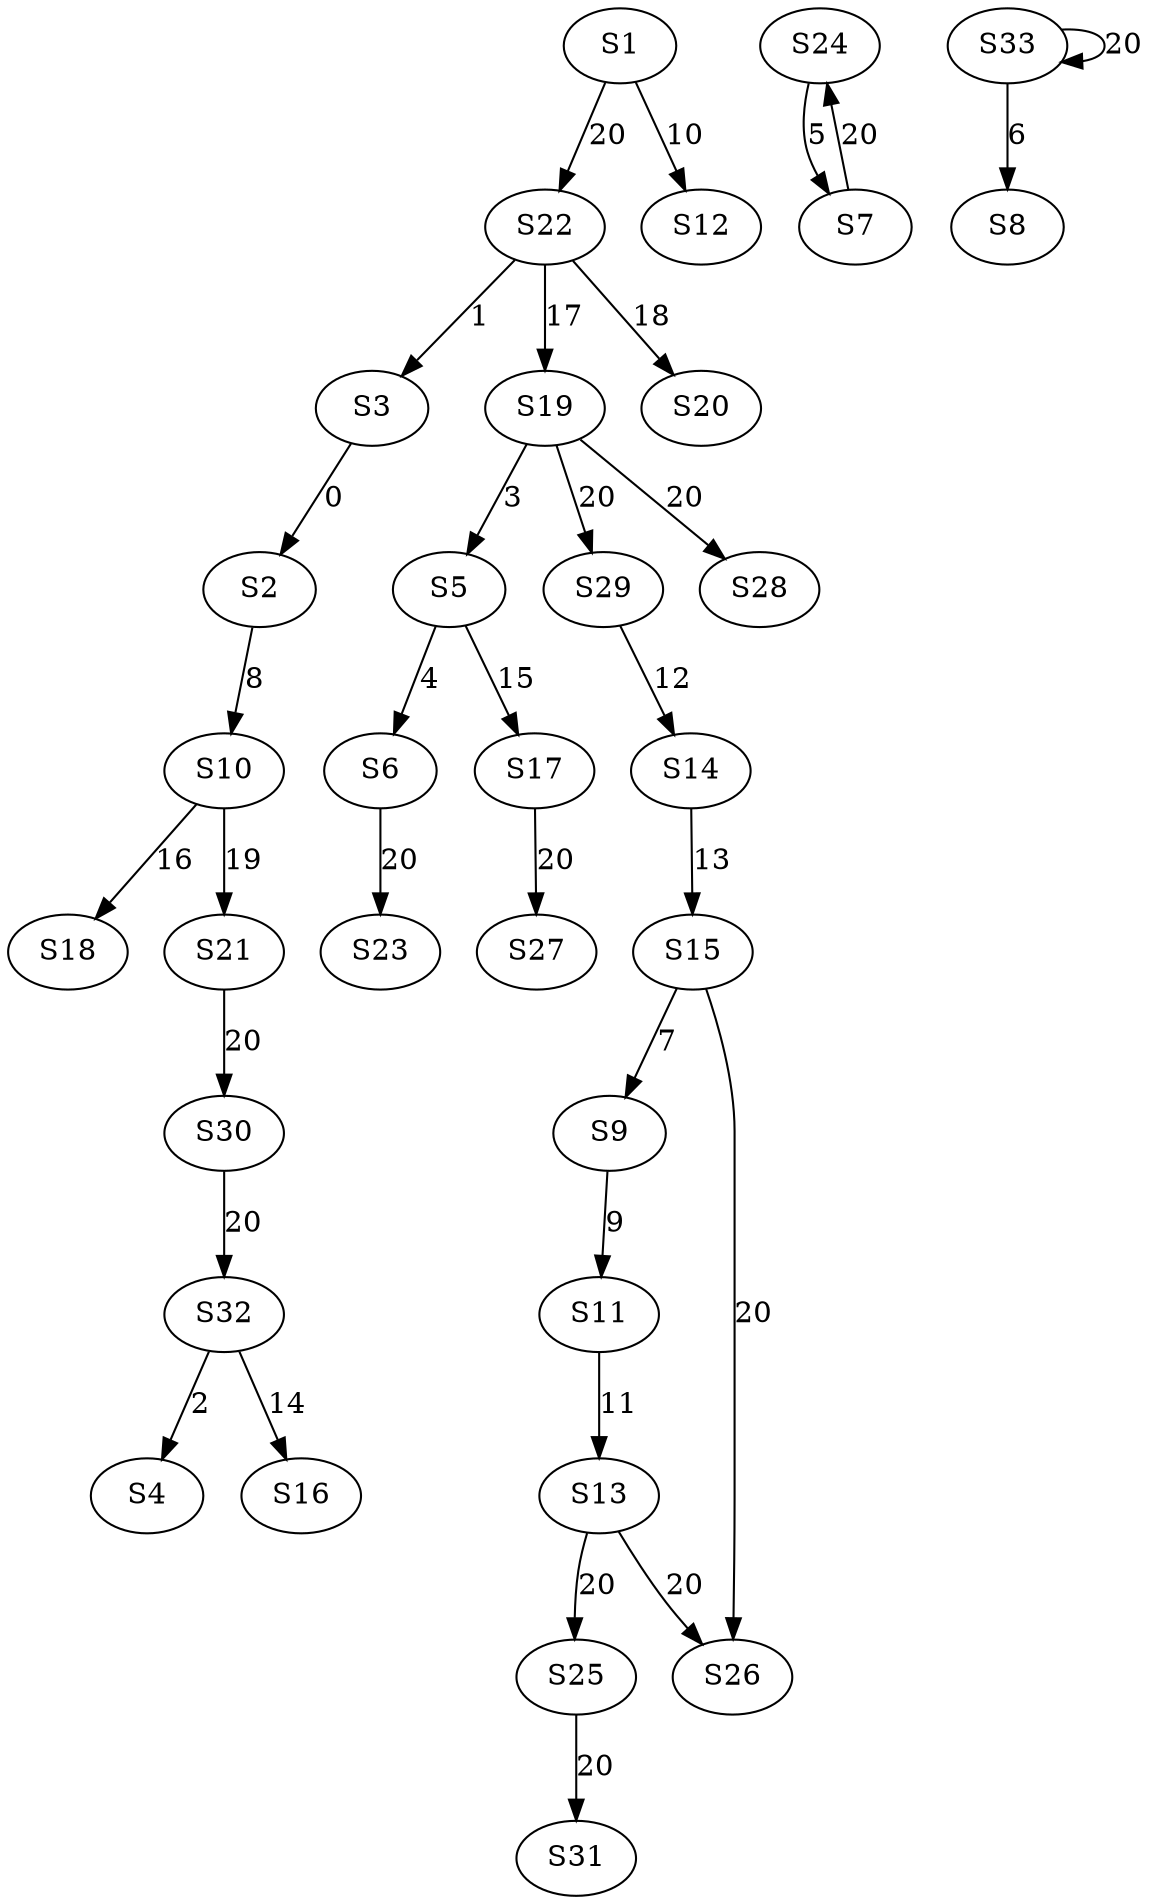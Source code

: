 strict digraph {
	S3 -> S2 [ label = 0 ];
	S22 -> S3 [ label = 1 ];
	S32 -> S4 [ label = 2 ];
	S19 -> S5 [ label = 3 ];
	S5 -> S6 [ label = 4 ];
	S24 -> S7 [ label = 5 ];
	S33 -> S8 [ label = 6 ];
	S15 -> S9 [ label = 7 ];
	S2 -> S10 [ label = 8 ];
	S9 -> S11 [ label = 9 ];
	S1 -> S12 [ label = 10 ];
	S11 -> S13 [ label = 11 ];
	S29 -> S14 [ label = 12 ];
	S14 -> S15 [ label = 13 ];
	S32 -> S16 [ label = 14 ];
	S5 -> S17 [ label = 15 ];
	S10 -> S18 [ label = 16 ];
	S22 -> S19 [ label = 17 ];
	S22 -> S20 [ label = 18 ];
	S10 -> S21 [ label = 19 ];
	S1 -> S22 [ label = 20 ];
	S6 -> S23 [ label = 20 ];
	S7 -> S24 [ label = 20 ];
	S13 -> S25 [ label = 20 ];
	S15 -> S26 [ label = 20 ];
	S17 -> S27 [ label = 20 ];
	S19 -> S28 [ label = 20 ];
	S19 -> S29 [ label = 20 ];
	S21 -> S30 [ label = 20 ];
	S25 -> S31 [ label = 20 ];
	S30 -> S32 [ label = 20 ];
	S33 -> S33 [ label = 20 ];
	S13 -> S26 [ label = 20 ];
}